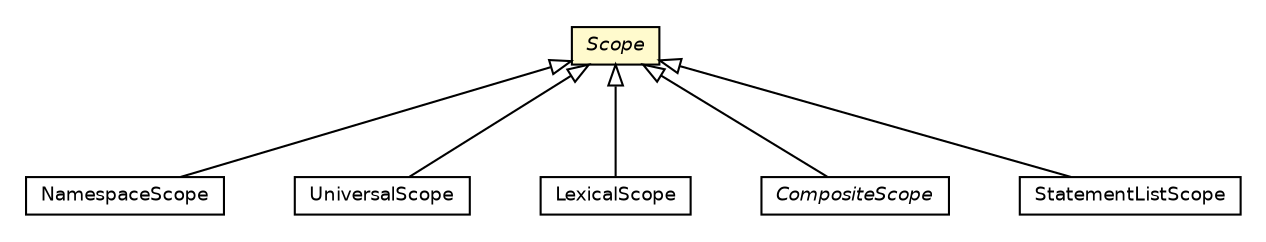 #!/usr/local/bin/dot
#
# Class diagram 
# Generated by UMLGraph version 5.2 (http://www.umlgraph.org/)
#

digraph G {
	edge [fontname="Helvetica",fontsize=10,labelfontname="Helvetica",labelfontsize=10];
	node [fontname="Helvetica",fontsize=10,shape=plaintext];
	nodesep=0.25;
	ranksep=0.5;
	// chameleon.core.namespace.NamespaceScope
	c21623 [label=<<table title="chameleon.core.namespace.NamespaceScope" border="0" cellborder="1" cellspacing="0" cellpadding="2" port="p" href="../namespace/NamespaceScope.html">
		<tr><td><table border="0" cellspacing="0" cellpadding="1">
<tr><td align="center" balign="center"> NamespaceScope </td></tr>
		</table></td></tr>
		</table>>, fontname="Helvetica", fontcolor="black", fontsize=9.0];
	// chameleon.core.scope.UniversalScope
	c21652 [label=<<table title="chameleon.core.scope.UniversalScope" border="0" cellborder="1" cellspacing="0" cellpadding="2" port="p" href="./UniversalScope.html">
		<tr><td><table border="0" cellspacing="0" cellpadding="1">
<tr><td align="center" balign="center"> UniversalScope </td></tr>
		</table></td></tr>
		</table>>, fontname="Helvetica", fontcolor="black", fontsize=9.0];
	// chameleon.core.scope.Scope
	c21655 [label=<<table title="chameleon.core.scope.Scope" border="0" cellborder="1" cellspacing="0" cellpadding="2" port="p" bgcolor="lemonChiffon" href="./Scope.html">
		<tr><td><table border="0" cellspacing="0" cellpadding="1">
<tr><td align="center" balign="center"><font face="Helvetica-Oblique"> Scope </font></td></tr>
		</table></td></tr>
		</table>>, fontname="Helvetica", fontcolor="black", fontsize=9.0];
	// chameleon.core.scope.LexicalScope
	c21656 [label=<<table title="chameleon.core.scope.LexicalScope" border="0" cellborder="1" cellspacing="0" cellpadding="2" port="p" href="./LexicalScope.html">
		<tr><td><table border="0" cellspacing="0" cellpadding="1">
<tr><td align="center" balign="center"> LexicalScope </td></tr>
		</table></td></tr>
		</table>>, fontname="Helvetica", fontcolor="black", fontsize=9.0];
	// chameleon.core.scope.CompositeScope
	c21658 [label=<<table title="chameleon.core.scope.CompositeScope" border="0" cellborder="1" cellspacing="0" cellpadding="2" port="p" href="./CompositeScope.html">
		<tr><td><table border="0" cellspacing="0" cellpadding="1">
<tr><td align="center" balign="center"><font face="Helvetica-Oblique"> CompositeScope </font></td></tr>
		</table></td></tr>
		</table>>, fontname="Helvetica", fontcolor="black", fontsize=9.0];
	// chameleon.core.statement.StatementListScope
	c21660 [label=<<table title="chameleon.core.statement.StatementListScope" border="0" cellborder="1" cellspacing="0" cellpadding="2" port="p" href="../statement/StatementListScope.html">
		<tr><td><table border="0" cellspacing="0" cellpadding="1">
<tr><td align="center" balign="center"> StatementListScope </td></tr>
		</table></td></tr>
		</table>>, fontname="Helvetica", fontcolor="black", fontsize=9.0];
	//chameleon.core.namespace.NamespaceScope extends chameleon.core.scope.Scope
	c21655:p -> c21623:p [dir=back,arrowtail=empty];
	//chameleon.core.scope.UniversalScope extends chameleon.core.scope.Scope
	c21655:p -> c21652:p [dir=back,arrowtail=empty];
	//chameleon.core.scope.LexicalScope extends chameleon.core.scope.Scope
	c21655:p -> c21656:p [dir=back,arrowtail=empty];
	//chameleon.core.scope.CompositeScope extends chameleon.core.scope.Scope
	c21655:p -> c21658:p [dir=back,arrowtail=empty];
	//chameleon.core.statement.StatementListScope extends chameleon.core.scope.Scope
	c21655:p -> c21660:p [dir=back,arrowtail=empty];
}

